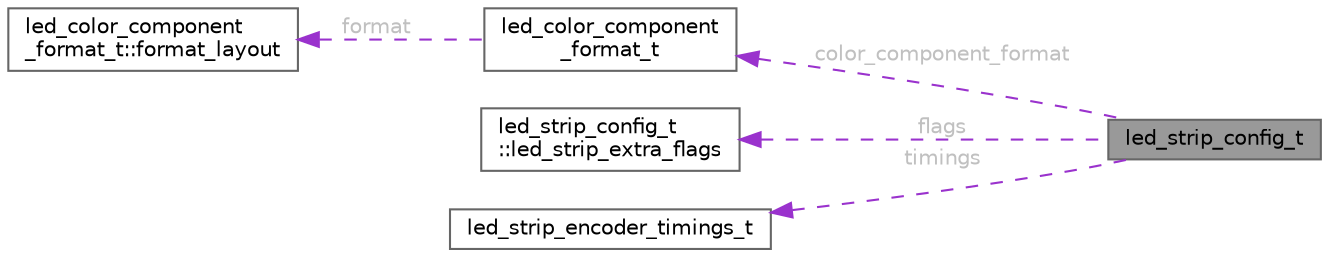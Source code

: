 digraph "led_strip_config_t"
{
 // LATEX_PDF_SIZE
  bgcolor="transparent";
  edge [fontname=Helvetica,fontsize=10,labelfontname=Helvetica,labelfontsize=10];
  node [fontname=Helvetica,fontsize=10,shape=box,height=0.2,width=0.4];
  rankdir="LR";
  Node1 [id="Node000001",label="led_strip_config_t",height=0.2,width=0.4,color="gray40", fillcolor="grey60", style="filled", fontcolor="black",tooltip="LED Strip common configurations The common configurations are not specific to any backend peripheral."];
  Node2 -> Node1 [id="edge1_Node000001_Node000002",dir="back",color="darkorchid3",style="dashed",tooltip=" ",label=" color_component_format",fontcolor="grey" ];
  Node2 [id="Node000002",label="led_color_component\l_format_t",height=0.2,width=0.4,color="gray40", fillcolor="white", style="filled",URL="$d4/d88/led__strip__types_8h.html#d7/d22/unionled__color__component__format__t",tooltip="LED color component format."];
  Node3 -> Node2 [id="edge2_Node000002_Node000003",dir="back",color="darkorchid3",style="dashed",tooltip=" ",label=" format",fontcolor="grey" ];
  Node3 [id="Node000003",label="led_color_component\l_format_t::format_layout",height=0.2,width=0.4,color="gray40", fillcolor="white", style="filled",URL="$d4/d88/led__strip__types_8h.html#d4/d07/structled__color__component__format__t_1_1format__layout",tooltip=" "];
  Node4 -> Node1 [id="edge3_Node000001_Node000004",dir="back",color="darkorchid3",style="dashed",tooltip=" ",label=" flags",fontcolor="grey" ];
  Node4 [id="Node000004",label="led_strip_config_t\l::led_strip_extra_flags",height=0.2,width=0.4,color="gray40", fillcolor="white", style="filled",URL="$d4/d88/led__strip__types_8h.html#df/dcf/structled__strip__config__t_1_1led__strip__extra__flags",tooltip=" "];
  Node5 -> Node1 [id="edge4_Node000001_Node000005",dir="back",color="darkorchid3",style="dashed",tooltip=" ",label=" timings",fontcolor="grey" ];
  Node5 [id="Node000005",label="led_strip_encoder_timings_t",height=0.2,width=0.4,color="gray40", fillcolor="white", style="filled",URL="$d4/d88/led__strip__types_8h.html#dc/d66/structled__strip__encoder__timings__t",tooltip="LED strip encoder timings."];
}
